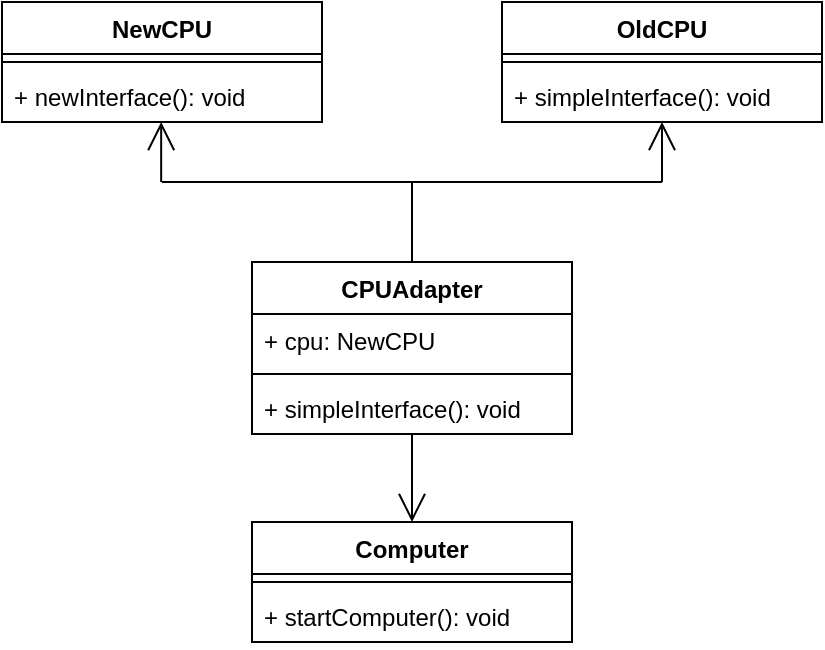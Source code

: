 <mxfile version="14.7.4" type="embed"><diagram id="YdE1uUxRJn2eDJV1ezPl" name="Страница 1"><mxGraphModel dx="650" dy="507" grid="1" gridSize="10" guides="1" tooltips="1" connect="1" arrows="1" fold="1" page="1" pageScale="1" pageWidth="1169" pageHeight="827" math="0" shadow="0"><root><mxCell id="0"/><mxCell id="1" parent="0"/><mxCell id="2" value="OldCPU" style="swimlane;fontStyle=1;align=center;verticalAlign=top;childLayout=stackLayout;horizontal=1;startSize=26;horizontalStack=0;resizeParent=1;resizeParentMax=0;resizeLast=0;collapsible=1;marginBottom=0;" parent="1" vertex="1"><mxGeometry x="630" y="250" width="160" height="60" as="geometry"/></mxCell><mxCell id="4" value="" style="line;strokeWidth=1;fillColor=none;align=left;verticalAlign=middle;spacingTop=-1;spacingLeft=3;spacingRight=3;rotatable=0;labelPosition=right;points=[];portConstraint=eastwest;" parent="2" vertex="1"><mxGeometry y="26" width="160" height="8" as="geometry"/></mxCell><mxCell id="5" value="+ simpleInterface(): void" style="text;strokeColor=none;fillColor=none;align=left;verticalAlign=top;spacingLeft=4;spacingRight=4;overflow=hidden;rotatable=0;points=[[0,0.5],[1,0.5]];portConstraint=eastwest;" parent="2" vertex="1"><mxGeometry y="34" width="160" height="26" as="geometry"/></mxCell><mxCell id="6" value="NewCPU" style="swimlane;fontStyle=1;align=center;verticalAlign=top;childLayout=stackLayout;horizontal=1;startSize=26;horizontalStack=0;resizeParent=1;resizeParentMax=0;resizeLast=0;collapsible=1;marginBottom=0;" parent="1" vertex="1"><mxGeometry x="380" y="250" width="160" height="60" as="geometry"/></mxCell><mxCell id="7" value="" style="line;strokeWidth=1;fillColor=none;align=left;verticalAlign=middle;spacingTop=-1;spacingLeft=3;spacingRight=3;rotatable=0;labelPosition=right;points=[];portConstraint=eastwest;" parent="6" vertex="1"><mxGeometry y="26" width="160" height="8" as="geometry"/></mxCell><mxCell id="8" value="+ newInterface(): void" style="text;strokeColor=none;fillColor=none;align=left;verticalAlign=top;spacingLeft=4;spacingRight=4;overflow=hidden;rotatable=0;points=[[0,0.5],[1,0.5]];portConstraint=eastwest;" parent="6" vertex="1"><mxGeometry y="34" width="160" height="26" as="geometry"/></mxCell><mxCell id="9" value="CPUAdapter" style="swimlane;fontStyle=1;align=center;verticalAlign=top;childLayout=stackLayout;horizontal=1;startSize=26;horizontalStack=0;resizeParent=1;resizeParentMax=0;resizeLast=0;collapsible=1;marginBottom=0;" parent="1" vertex="1"><mxGeometry x="505" y="380" width="160" height="86" as="geometry"/></mxCell><mxCell id="10" value="+ cpu: NewCPU" style="text;strokeColor=none;fillColor=none;align=left;verticalAlign=top;spacingLeft=4;spacingRight=4;overflow=hidden;rotatable=0;points=[[0,0.5],[1,0.5]];portConstraint=eastwest;" parent="9" vertex="1"><mxGeometry y="26" width="160" height="26" as="geometry"/></mxCell><mxCell id="11" value="" style="line;strokeWidth=1;fillColor=none;align=left;verticalAlign=middle;spacingTop=-1;spacingLeft=3;spacingRight=3;rotatable=0;labelPosition=right;points=[];portConstraint=eastwest;" parent="9" vertex="1"><mxGeometry y="52" width="160" height="8" as="geometry"/></mxCell><mxCell id="12" value="+ simpleInterface(): void" style="text;strokeColor=none;fillColor=none;align=left;verticalAlign=top;spacingLeft=4;spacingRight=4;overflow=hidden;rotatable=0;points=[[0,0.5],[1,0.5]];portConstraint=eastwest;" parent="9" vertex="1"><mxGeometry y="60" width="160" height="26" as="geometry"/></mxCell><mxCell id="13" value="Computer" style="swimlane;fontStyle=1;align=center;verticalAlign=top;childLayout=stackLayout;horizontal=1;startSize=26;horizontalStack=0;resizeParent=1;resizeParentMax=0;resizeLast=0;collapsible=1;marginBottom=0;" parent="1" vertex="1"><mxGeometry x="505" y="510" width="160" height="60" as="geometry"/></mxCell><mxCell id="14" value="" style="line;strokeWidth=1;fillColor=none;align=left;verticalAlign=middle;spacingTop=-1;spacingLeft=3;spacingRight=3;rotatable=0;labelPosition=right;points=[];portConstraint=eastwest;" parent="13" vertex="1"><mxGeometry y="26" width="160" height="8" as="geometry"/></mxCell><mxCell id="15" value="+ startComputer(): void" style="text;strokeColor=none;fillColor=none;align=left;verticalAlign=top;spacingLeft=4;spacingRight=4;overflow=hidden;rotatable=0;points=[[0,0.5],[1,0.5]];portConstraint=eastwest;" parent="13" vertex="1"><mxGeometry y="34" width="160" height="26" as="geometry"/></mxCell><mxCell id="16" value="" style="endArrow=open;endFill=1;endSize=12;html=1;entryX=0.5;entryY=0;entryDx=0;entryDy=0;exitX=0.5;exitY=1;exitDx=0;exitDy=0;" parent="1" source="9" target="13" edge="1"><mxGeometry width="160" relative="1" as="geometry"><mxPoint x="490" y="450" as="sourcePoint"/><mxPoint x="650" y="450" as="targetPoint"/></mxGeometry></mxCell><mxCell id="17" value="" style="endArrow=open;endFill=1;endSize=12;html=1;entryX=0.5;entryY=1;entryDx=0;entryDy=0;" parent="1" target="2" edge="1"><mxGeometry width="160" relative="1" as="geometry"><mxPoint x="710" y="340" as="sourcePoint"/><mxPoint x="640" y="350" as="targetPoint"/></mxGeometry></mxCell><mxCell id="19" value="" style="endArrow=open;endFill=1;endSize=12;html=1;entryX=0.5;entryY=1;entryDx=0;entryDy=0;" parent="1" edge="1"><mxGeometry width="160" relative="1" as="geometry"><mxPoint x="459.58" y="340" as="sourcePoint"/><mxPoint x="459.58" y="310" as="targetPoint"/></mxGeometry></mxCell><mxCell id="20" value="" style="endArrow=none;html=1;" parent="1" edge="1"><mxGeometry width="50" height="50" relative="1" as="geometry"><mxPoint x="460" y="340" as="sourcePoint"/><mxPoint x="710" y="340" as="targetPoint"/></mxGeometry></mxCell><mxCell id="21" value="" style="endArrow=none;html=1;entryX=0.5;entryY=0;entryDx=0;entryDy=0;" parent="1" target="9" edge="1"><mxGeometry width="50" height="50" relative="1" as="geometry"><mxPoint x="585" y="340" as="sourcePoint"/><mxPoint x="630" y="370" as="targetPoint"/></mxGeometry></mxCell></root></mxGraphModel></diagram></mxfile>